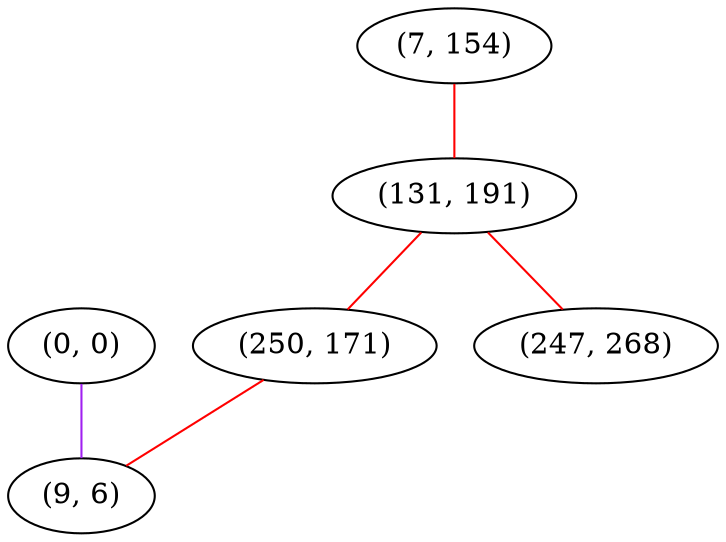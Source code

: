 graph "" {
"(0, 0)";
"(7, 154)";
"(131, 191)";
"(250, 171)";
"(247, 268)";
"(9, 6)";
"(0, 0)" -- "(9, 6)"  [color=purple, key=0, weight=4];
"(7, 154)" -- "(131, 191)"  [color=red, key=0, weight=1];
"(131, 191)" -- "(247, 268)"  [color=red, key=0, weight=1];
"(131, 191)" -- "(250, 171)"  [color=red, key=0, weight=1];
"(250, 171)" -- "(9, 6)"  [color=red, key=0, weight=1];
}
